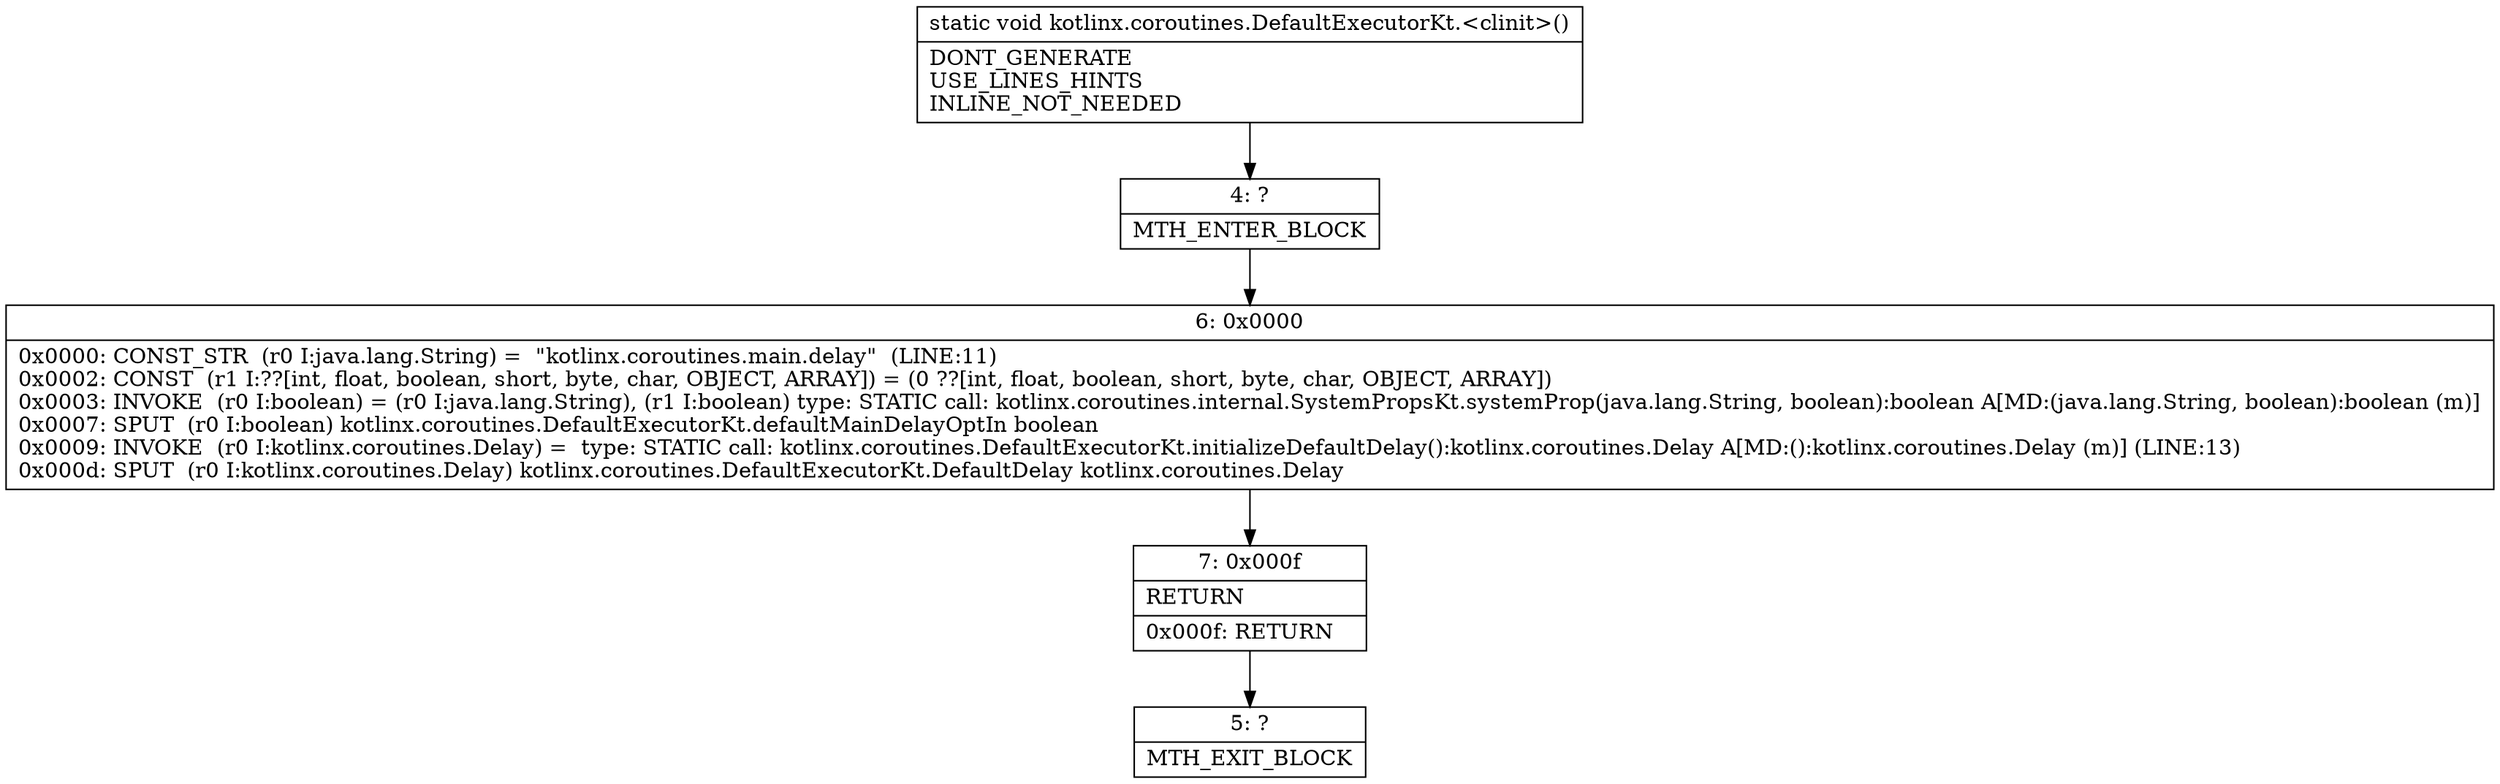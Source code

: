 digraph "CFG forkotlinx.coroutines.DefaultExecutorKt.\<clinit\>()V" {
Node_4 [shape=record,label="{4\:\ ?|MTH_ENTER_BLOCK\l}"];
Node_6 [shape=record,label="{6\:\ 0x0000|0x0000: CONST_STR  (r0 I:java.lang.String) =  \"kotlinx.coroutines.main.delay\"  (LINE:11)\l0x0002: CONST  (r1 I:??[int, float, boolean, short, byte, char, OBJECT, ARRAY]) = (0 ??[int, float, boolean, short, byte, char, OBJECT, ARRAY]) \l0x0003: INVOKE  (r0 I:boolean) = (r0 I:java.lang.String), (r1 I:boolean) type: STATIC call: kotlinx.coroutines.internal.SystemPropsKt.systemProp(java.lang.String, boolean):boolean A[MD:(java.lang.String, boolean):boolean (m)]\l0x0007: SPUT  (r0 I:boolean) kotlinx.coroutines.DefaultExecutorKt.defaultMainDelayOptIn boolean \l0x0009: INVOKE  (r0 I:kotlinx.coroutines.Delay) =  type: STATIC call: kotlinx.coroutines.DefaultExecutorKt.initializeDefaultDelay():kotlinx.coroutines.Delay A[MD:():kotlinx.coroutines.Delay (m)] (LINE:13)\l0x000d: SPUT  (r0 I:kotlinx.coroutines.Delay) kotlinx.coroutines.DefaultExecutorKt.DefaultDelay kotlinx.coroutines.Delay \l}"];
Node_7 [shape=record,label="{7\:\ 0x000f|RETURN\l|0x000f: RETURN   \l}"];
Node_5 [shape=record,label="{5\:\ ?|MTH_EXIT_BLOCK\l}"];
MethodNode[shape=record,label="{static void kotlinx.coroutines.DefaultExecutorKt.\<clinit\>()  | DONT_GENERATE\lUSE_LINES_HINTS\lINLINE_NOT_NEEDED\l}"];
MethodNode -> Node_4;Node_4 -> Node_6;
Node_6 -> Node_7;
Node_7 -> Node_5;
}

